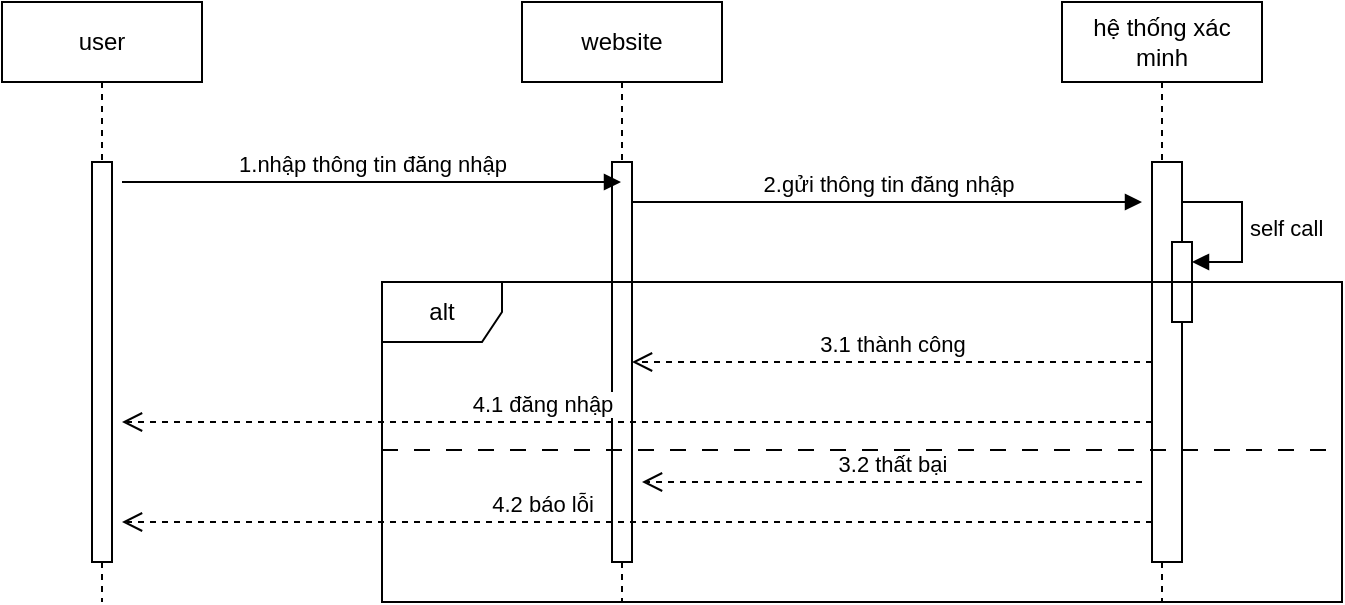 <mxfile version="28.2.8">
  <diagram name="Page-1" id="UBBQUDMfQPJQ0nSiMIQs">
    <mxGraphModel dx="1588" dy="1101" grid="1" gridSize="10" guides="1" tooltips="1" connect="1" arrows="1" fold="1" page="0" pageScale="1" pageWidth="850" pageHeight="1100" math="0" shadow="0">
      <root>
        <mxCell id="0" />
        <mxCell id="1" parent="0" />
        <mxCell id="p64Idtg7e7Gz4dH4YkXI-2" value="website" style="shape=umlLifeline;perimeter=lifelinePerimeter;whiteSpace=wrap;html=1;container=1;dropTarget=0;collapsible=0;recursiveResize=0;outlineConnect=0;portConstraint=eastwest;newEdgeStyle={&quot;curved&quot;:0,&quot;rounded&quot;:0};" vertex="1" parent="1">
          <mxGeometry x="-70" y="-40" width="100" height="300" as="geometry" />
        </mxCell>
        <mxCell id="p64Idtg7e7Gz4dH4YkXI-5" value="" style="html=1;points=[[0,0,0,0,5],[0,1,0,0,-5],[1,0,0,0,5],[1,1,0,0,-5]];perimeter=orthogonalPerimeter;outlineConnect=0;targetShapes=umlLifeline;portConstraint=eastwest;newEdgeStyle={&quot;curved&quot;:0,&quot;rounded&quot;:0};" vertex="1" parent="p64Idtg7e7Gz4dH4YkXI-2">
          <mxGeometry x="45" y="80" width="10" height="200" as="geometry" />
        </mxCell>
        <mxCell id="p64Idtg7e7Gz4dH4YkXI-3" value="hệ thống xác minh" style="shape=umlLifeline;perimeter=lifelinePerimeter;whiteSpace=wrap;html=1;container=1;dropTarget=0;collapsible=0;recursiveResize=0;outlineConnect=0;portConstraint=eastwest;newEdgeStyle={&quot;curved&quot;:0,&quot;rounded&quot;:0};" vertex="1" parent="1">
          <mxGeometry x="200" y="-40" width="100" height="300" as="geometry" />
        </mxCell>
        <mxCell id="p64Idtg7e7Gz4dH4YkXI-6" value="" style="html=1;points=[[0,0,0,0,5],[0,1,0,0,-5],[1,0,0,0,5],[1,1,0,0,-5]];perimeter=orthogonalPerimeter;outlineConnect=0;targetShapes=umlLifeline;portConstraint=eastwest;newEdgeStyle={&quot;curved&quot;:0,&quot;rounded&quot;:0};" vertex="1" parent="p64Idtg7e7Gz4dH4YkXI-3">
          <mxGeometry x="45" y="80" width="15" height="200" as="geometry" />
        </mxCell>
        <mxCell id="p64Idtg7e7Gz4dH4YkXI-9" value="" style="html=1;points=[[0,0,0,0,5],[0,1,0,0,-5],[1,0,0,0,5],[1,1,0,0,-5]];perimeter=orthogonalPerimeter;outlineConnect=0;targetShapes=umlLifeline;portConstraint=eastwest;newEdgeStyle={&quot;curved&quot;:0,&quot;rounded&quot;:0};" vertex="1" parent="p64Idtg7e7Gz4dH4YkXI-3">
          <mxGeometry x="55" y="120" width="10" height="40" as="geometry" />
        </mxCell>
        <mxCell id="p64Idtg7e7Gz4dH4YkXI-10" value="self call" style="html=1;align=left;spacingLeft=2;endArrow=block;rounded=0;edgeStyle=orthogonalEdgeStyle;curved=0;rounded=0;" edge="1" target="p64Idtg7e7Gz4dH4YkXI-9" parent="p64Idtg7e7Gz4dH4YkXI-3" source="p64Idtg7e7Gz4dH4YkXI-6">
          <mxGeometry relative="1" as="geometry">
            <mxPoint x="60" y="100" as="sourcePoint" />
            <Array as="points">
              <mxPoint x="90" y="100" />
              <mxPoint x="90" y="130" />
            </Array>
          </mxGeometry>
        </mxCell>
        <mxCell id="p64Idtg7e7Gz4dH4YkXI-4" value="2.gửi thông tin đăng nhập" style="html=1;verticalAlign=bottom;endArrow=block;curved=0;rounded=0;" edge="1" parent="1">
          <mxGeometry width="80" relative="1" as="geometry">
            <mxPoint x="-15" y="60" as="sourcePoint" />
            <mxPoint x="240" y="60" as="targetPoint" />
          </mxGeometry>
        </mxCell>
        <mxCell id="p64Idtg7e7Gz4dH4YkXI-11" value="alt" style="shape=umlFrame;whiteSpace=wrap;html=1;pointerEvents=0;" vertex="1" parent="1">
          <mxGeometry x="-140" y="100" width="480" height="160" as="geometry" />
        </mxCell>
        <mxCell id="p64Idtg7e7Gz4dH4YkXI-12" value="" style="line;strokeWidth=1;fillColor=none;align=left;verticalAlign=middle;spacingTop=-1;spacingLeft=3;spacingRight=3;rotatable=0;labelPosition=right;points=[];portConstraint=eastwest;strokeColor=inherit;dashed=1;dashPattern=8 8;" vertex="1" parent="1">
          <mxGeometry x="-140" y="180" width="480" height="8" as="geometry" />
        </mxCell>
        <mxCell id="p64Idtg7e7Gz4dH4YkXI-13" value="user" style="shape=umlLifeline;perimeter=lifelinePerimeter;whiteSpace=wrap;html=1;container=1;dropTarget=0;collapsible=0;recursiveResize=0;outlineConnect=0;portConstraint=eastwest;newEdgeStyle={&quot;curved&quot;:0,&quot;rounded&quot;:0};" vertex="1" parent="1">
          <mxGeometry x="-330" y="-40" width="100" height="300" as="geometry" />
        </mxCell>
        <mxCell id="p64Idtg7e7Gz4dH4YkXI-14" value="" style="html=1;points=[[0,0,0,0,5],[0,1,0,0,-5],[1,0,0,0,5],[1,1,0,0,-5]];perimeter=orthogonalPerimeter;outlineConnect=0;targetShapes=umlLifeline;portConstraint=eastwest;newEdgeStyle={&quot;curved&quot;:0,&quot;rounded&quot;:0};" vertex="1" parent="p64Idtg7e7Gz4dH4YkXI-13">
          <mxGeometry x="45" y="80" width="10" height="200" as="geometry" />
        </mxCell>
        <mxCell id="p64Idtg7e7Gz4dH4YkXI-15" value="1.nhập thông tin đăng nhập" style="html=1;verticalAlign=bottom;endArrow=block;curved=0;rounded=0;" edge="1" parent="1" target="p64Idtg7e7Gz4dH4YkXI-2">
          <mxGeometry width="80" relative="1" as="geometry">
            <mxPoint x="-270" y="50" as="sourcePoint" />
            <mxPoint x="-190" y="50" as="targetPoint" />
          </mxGeometry>
        </mxCell>
        <mxCell id="p64Idtg7e7Gz4dH4YkXI-16" value="3.1 thành công" style="html=1;verticalAlign=bottom;endArrow=open;dashed=1;endSize=8;curved=0;rounded=0;" edge="1" parent="1">
          <mxGeometry relative="1" as="geometry">
            <mxPoint x="245" y="140" as="sourcePoint" />
            <mxPoint x="-15" y="140" as="targetPoint" />
          </mxGeometry>
        </mxCell>
        <mxCell id="p64Idtg7e7Gz4dH4YkXI-17" value="3.2 thất bại" style="html=1;verticalAlign=bottom;endArrow=open;dashed=1;endSize=8;curved=0;rounded=0;" edge="1" parent="1">
          <mxGeometry relative="1" as="geometry">
            <mxPoint x="240" y="200" as="sourcePoint" />
            <mxPoint x="-10" y="200" as="targetPoint" />
            <mxPoint as="offset" />
          </mxGeometry>
        </mxCell>
        <mxCell id="p64Idtg7e7Gz4dH4YkXI-18" value="4.1 đăng nhập" style="html=1;verticalAlign=bottom;endArrow=open;dashed=1;endSize=8;curved=0;rounded=0;" edge="1" parent="1">
          <mxGeometry x="0.184" relative="1" as="geometry">
            <mxPoint x="245" y="170" as="sourcePoint" />
            <mxPoint x="-270" y="170" as="targetPoint" />
            <mxPoint as="offset" />
          </mxGeometry>
        </mxCell>
        <mxCell id="p64Idtg7e7Gz4dH4YkXI-19" value="4.2 báo lỗi" style="html=1;verticalAlign=bottom;endArrow=open;dashed=1;endSize=8;curved=0;rounded=0;" edge="1" parent="1">
          <mxGeometry x="0.184" relative="1" as="geometry">
            <mxPoint x="245" y="220" as="sourcePoint" />
            <mxPoint x="-270" y="220" as="targetPoint" />
            <mxPoint as="offset" />
          </mxGeometry>
        </mxCell>
      </root>
    </mxGraphModel>
  </diagram>
</mxfile>
